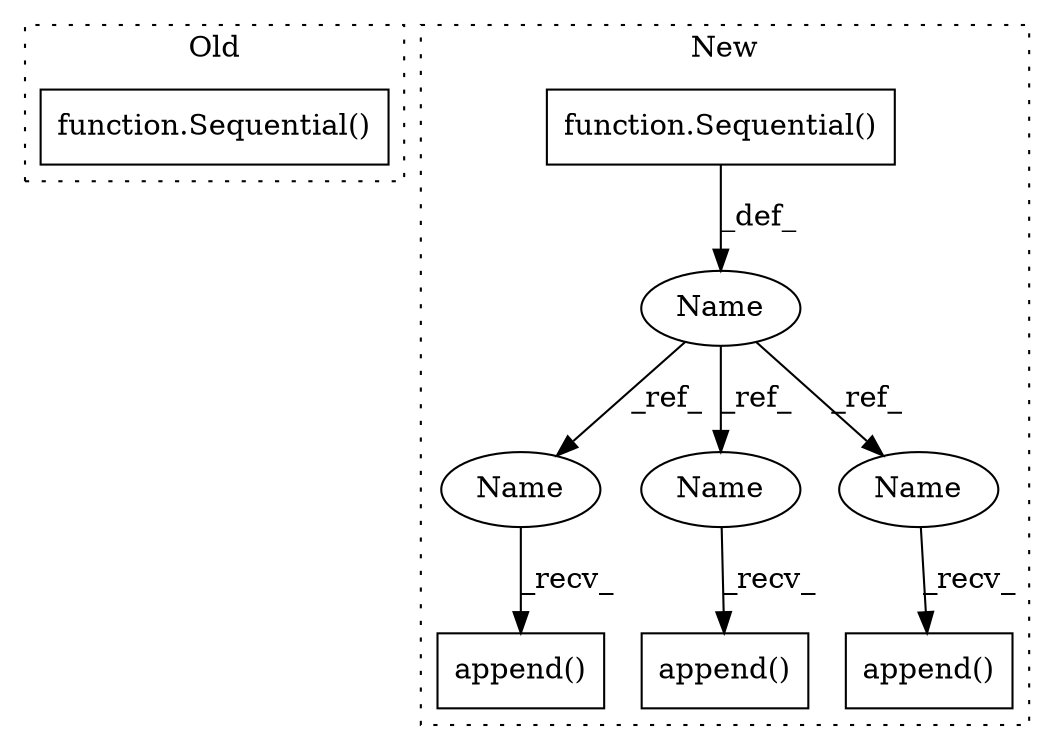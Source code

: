 digraph G {
subgraph cluster0 {
1 [label="function.Sequential()" a="75" s="5104,5193" l="24,10" shape="box"];
label = "Old";
style="dotted";
}
subgraph cluster1 {
2 [label="append()" a="75" s="5234,5268" l="17,1" shape="box"];
3 [label="function.Sequential()" a="75" s="5049,5071" l="11,1" shape="box"];
4 [label="append()" a="75" s="5198,5224" l="17,1" shape="box"];
5 [label="Name" a="87" s="5037" l="9" shape="ellipse"];
6 [label="append()" a="75" s="5081,5135" l="30,54" shape="box"];
7 [label="Name" a="87" s="5081" l="9" shape="ellipse"];
8 [label="Name" a="87" s="5234" l="9" shape="ellipse"];
9 [label="Name" a="87" s="5198" l="9" shape="ellipse"];
label = "New";
style="dotted";
}
3 -> 5 [label="_def_"];
5 -> 8 [label="_ref_"];
5 -> 7 [label="_ref_"];
5 -> 9 [label="_ref_"];
7 -> 6 [label="_recv_"];
8 -> 2 [label="_recv_"];
9 -> 4 [label="_recv_"];
}